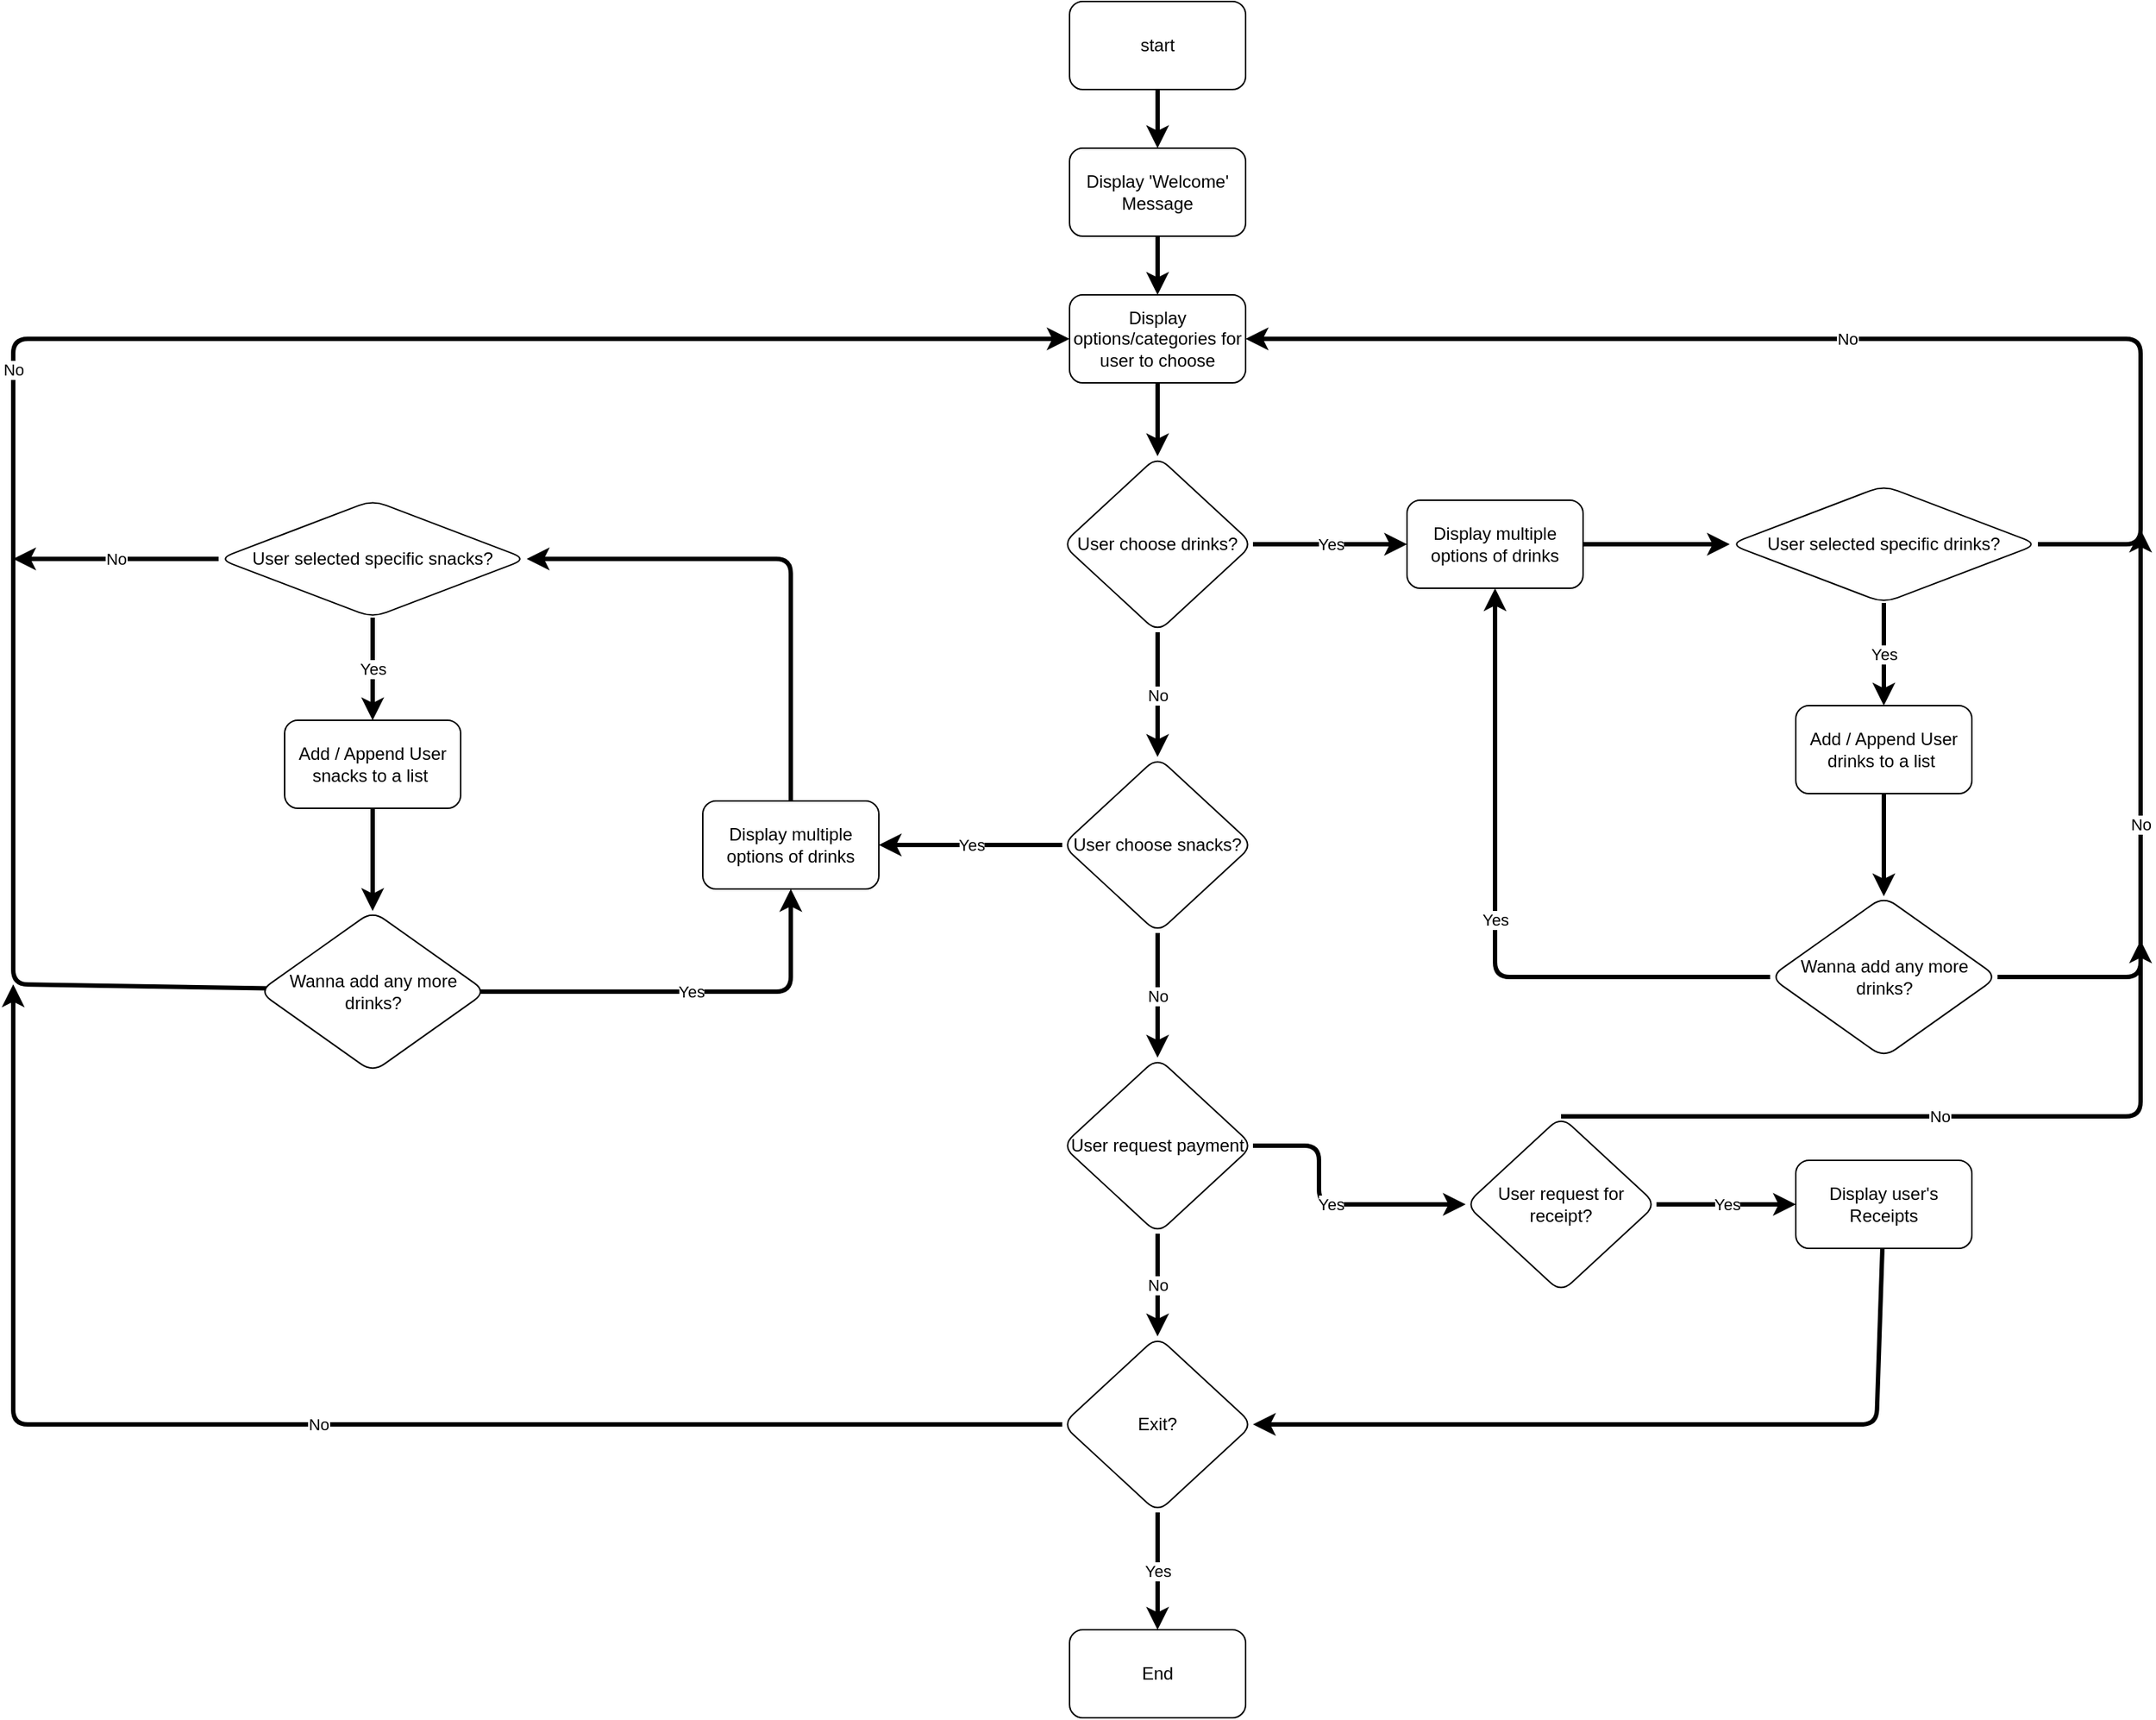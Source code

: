 <mxfile>
    <diagram id="zAN2lLd1Pw7gqP3SbwFR" name="Page-1">
        <mxGraphModel dx="2817" dy="1307" grid="0" gridSize="10" guides="1" tooltips="1" connect="1" arrows="1" fold="1" page="0" pageScale="1" pageWidth="827" pageHeight="1169" background="#ffffff" math="0" shadow="0">
            <root>
                <mxCell id="0"/>
                <mxCell id="1" parent="0"/>
                <mxCell id="4" value="" style="edgeStyle=none;html=1;strokeWidth=3;strokeColor=#000000;" parent="1" source="2" target="3" edge="1">
                    <mxGeometry relative="1" as="geometry"/>
                </mxCell>
                <mxCell id="2" value="start" style="rounded=1;whiteSpace=wrap;html=1;" parent="1" vertex="1">
                    <mxGeometry x="170" y="10" width="120" height="60" as="geometry"/>
                </mxCell>
                <mxCell id="6" value="" style="edgeStyle=none;html=1;strokeWidth=3;strokeColor=#000000;" parent="1" source="3" target="5" edge="1">
                    <mxGeometry relative="1" as="geometry"/>
                </mxCell>
                <mxCell id="3" value="Display 'Welcome' Message" style="whiteSpace=wrap;html=1;rounded=1;" parent="1" vertex="1">
                    <mxGeometry x="170" y="110" width="120" height="60" as="geometry"/>
                </mxCell>
                <mxCell id="10" value="" style="edgeStyle=none;html=1;strokeWidth=3;strokeColor=#000000;" parent="1" source="5" target="9" edge="1">
                    <mxGeometry relative="1" as="geometry"/>
                </mxCell>
                <mxCell id="5" value="Display options/categories for user to choose" style="whiteSpace=wrap;html=1;rounded=1;" parent="1" vertex="1">
                    <mxGeometry x="170" y="210" width="120" height="60" as="geometry"/>
                </mxCell>
                <mxCell id="9" value="User choose drinks?" style="rhombus;whiteSpace=wrap;html=1;rounded=1;" parent="1" vertex="1">
                    <mxGeometry x="165" y="320" width="130" height="120" as="geometry"/>
                </mxCell>
                <mxCell id="11" value="User choose snacks?" style="rhombus;whiteSpace=wrap;html=1;rounded=1;" parent="1" vertex="1">
                    <mxGeometry x="165" y="525" width="130" height="120" as="geometry"/>
                </mxCell>
                <mxCell id="12" value="Exit?" style="rhombus;whiteSpace=wrap;html=1;rounded=1;" parent="1" vertex="1">
                    <mxGeometry x="165" y="920" width="130" height="120" as="geometry"/>
                </mxCell>
                <mxCell id="15" value="" style="endArrow=classic;html=1;exitX=1;exitY=0.5;exitDx=0;exitDy=0;entryX=0;entryY=0.5;entryDx=0;entryDy=0;strokeWidth=3;strokeColor=#000000;" parent="1" source="9" target="17" edge="1">
                    <mxGeometry relative="1" as="geometry">
                        <mxPoint x="314" y="379.5" as="sourcePoint"/>
                        <mxPoint x="390" y="380" as="targetPoint"/>
                    </mxGeometry>
                </mxCell>
                <mxCell id="16" value="Yes" style="edgeLabel;resizable=0;html=1;align=center;verticalAlign=middle;" parent="15" connectable="0" vertex="1">
                    <mxGeometry relative="1" as="geometry"/>
                </mxCell>
                <mxCell id="20" value="" style="edgeStyle=none;html=1;strokeWidth=3;strokeColor=#000000;" parent="1" source="17" target="19" edge="1">
                    <mxGeometry relative="1" as="geometry"/>
                </mxCell>
                <mxCell id="17" value="Display multiple options of drinks" style="whiteSpace=wrap;html=1;rounded=1;" parent="1" vertex="1">
                    <mxGeometry x="400" y="350" width="120" height="60" as="geometry"/>
                </mxCell>
                <mxCell id="19" value="User selected specific drinks?" style="rhombus;whiteSpace=wrap;html=1;rounded=1;" parent="1" vertex="1">
                    <mxGeometry x="620" y="340" width="210" height="80" as="geometry"/>
                </mxCell>
                <mxCell id="21" value="" style="endArrow=classic;html=1;exitX=0.5;exitY=1;exitDx=0;exitDy=0;strokeWidth=3;strokeColor=#000000;" parent="1" source="19" edge="1">
                    <mxGeometry relative="1" as="geometry">
                        <mxPoint x="620" y="460" as="sourcePoint"/>
                        <mxPoint x="725" y="490" as="targetPoint"/>
                    </mxGeometry>
                </mxCell>
                <mxCell id="22" value="Yes" style="edgeLabel;resizable=0;html=1;align=center;verticalAlign=middle;" parent="21" connectable="0" vertex="1">
                    <mxGeometry relative="1" as="geometry"/>
                </mxCell>
                <mxCell id="25" value="" style="edgeStyle=none;html=1;strokeWidth=3;strokeColor=#000000;" parent="1" source="23" target="24" edge="1">
                    <mxGeometry relative="1" as="geometry"/>
                </mxCell>
                <mxCell id="23" value="Add / Append User drinks to a list&amp;nbsp;" style="whiteSpace=wrap;html=1;rounded=1;" parent="1" vertex="1">
                    <mxGeometry x="665" y="490" width="120" height="60" as="geometry"/>
                </mxCell>
                <mxCell id="24" value="Wanna add any more drinks?" style="rhombus;whiteSpace=wrap;html=1;rounded=1;" parent="1" vertex="1">
                    <mxGeometry x="647.5" y="620" width="155" height="110" as="geometry"/>
                </mxCell>
                <mxCell id="26" value="" style="endArrow=classic;html=1;exitX=0;exitY=0.5;exitDx=0;exitDy=0;entryX=0.5;entryY=1;entryDx=0;entryDy=0;strokeWidth=3;strokeColor=#000000;" parent="1" source="24" target="17" edge="1">
                    <mxGeometry relative="1" as="geometry">
                        <mxPoint x="580" y="630" as="sourcePoint"/>
                        <mxPoint x="450" y="420" as="targetPoint"/>
                        <Array as="points">
                            <mxPoint x="460" y="675"/>
                        </Array>
                    </mxGeometry>
                </mxCell>
                <mxCell id="27" value="Yes" style="edgeLabel;resizable=0;html=1;align=center;verticalAlign=middle;" parent="26" connectable="0" vertex="1">
                    <mxGeometry relative="1" as="geometry"/>
                </mxCell>
                <mxCell id="29" value="" style="endArrow=classic;html=1;exitX=1;exitY=0.5;exitDx=0;exitDy=0;entryX=1;entryY=0.5;entryDx=0;entryDy=0;strokeWidth=3;strokeColor=#000000;" parent="1" source="19" target="5" edge="1">
                    <mxGeometry relative="1" as="geometry">
                        <mxPoint x="780" y="410" as="sourcePoint"/>
                        <mxPoint x="780" y="480" as="targetPoint"/>
                        <Array as="points">
                            <mxPoint x="900" y="380"/>
                            <mxPoint x="900" y="240"/>
                        </Array>
                    </mxGeometry>
                </mxCell>
                <mxCell id="30" value="No" style="edgeLabel;resizable=0;html=1;align=center;verticalAlign=middle;" parent="29" connectable="0" vertex="1">
                    <mxGeometry relative="1" as="geometry"/>
                </mxCell>
                <mxCell id="31" value="" style="endArrow=classic;html=1;exitX=1;exitY=0.5;exitDx=0;exitDy=0;strokeWidth=3;strokeColor=#000000;" parent="1" source="24" edge="1">
                    <mxGeometry relative="1" as="geometry">
                        <mxPoint x="790" y="420" as="sourcePoint"/>
                        <mxPoint x="900" y="370" as="targetPoint"/>
                        <Array as="points">
                            <mxPoint x="900" y="675"/>
                        </Array>
                    </mxGeometry>
                </mxCell>
                <mxCell id="32" value="No" style="edgeLabel;resizable=0;html=1;align=center;verticalAlign=middle;" parent="31" connectable="0" vertex="1">
                    <mxGeometry relative="1" as="geometry"/>
                </mxCell>
                <mxCell id="34" value="" style="endArrow=classic;html=1;exitX=0.5;exitY=1;exitDx=0;exitDy=0;entryX=0.5;entryY=0;entryDx=0;entryDy=0;strokeWidth=3;strokeColor=#000000;" parent="1" source="9" target="11" edge="1">
                    <mxGeometry relative="1" as="geometry">
                        <mxPoint x="260" y="460" as="sourcePoint"/>
                        <mxPoint x="490" y="600" as="targetPoint"/>
                        <Array as="points"/>
                    </mxGeometry>
                </mxCell>
                <mxCell id="35" value="No" style="edgeLabel;resizable=0;html=1;align=center;verticalAlign=middle;" parent="34" connectable="0" vertex="1">
                    <mxGeometry relative="1" as="geometry"/>
                </mxCell>
                <mxCell id="39" value="User selected specific snacks?" style="rhombus;whiteSpace=wrap;html=1;rounded=1;" parent="1" vertex="1">
                    <mxGeometry x="-410.0" y="350" width="210" height="80" as="geometry"/>
                </mxCell>
                <mxCell id="40" value="" style="endArrow=classic;html=1;exitX=0.5;exitY=1;exitDx=0;exitDy=0;strokeWidth=3;strokeColor=#000000;" parent="1" source="39" edge="1">
                    <mxGeometry relative="1" as="geometry">
                        <mxPoint x="-410.0" y="470" as="sourcePoint"/>
                        <mxPoint x="-305.0" y="500" as="targetPoint"/>
                    </mxGeometry>
                </mxCell>
                <mxCell id="41" value="Yes" style="edgeLabel;resizable=0;html=1;align=center;verticalAlign=middle;" parent="40" connectable="0" vertex="1">
                    <mxGeometry relative="1" as="geometry"/>
                </mxCell>
                <mxCell id="42" value="" style="edgeStyle=none;html=1;entryX=0.5;entryY=0;entryDx=0;entryDy=0;strokeWidth=3;strokeColor=#000000;" parent="1" source="43" target="48" edge="1">
                    <mxGeometry relative="1" as="geometry">
                        <mxPoint x="-305.0" y="630" as="targetPoint"/>
                    </mxGeometry>
                </mxCell>
                <mxCell id="43" value="Add / Append User snacks to a list&amp;nbsp;" style="whiteSpace=wrap;html=1;rounded=1;" parent="1" vertex="1">
                    <mxGeometry x="-365.0" y="500" width="120" height="60" as="geometry"/>
                </mxCell>
                <mxCell id="46" value="" style="endArrow=classic;html=1;exitX=1;exitY=0.5;exitDx=0;exitDy=0;entryX=0;entryY=0.5;entryDx=0;entryDy=0;strokeWidth=3;strokeColor=#000000;" parent="1" source="48" target="5" edge="1">
                    <mxGeometry relative="1" as="geometry">
                        <mxPoint x="-227.5" y="685" as="sourcePoint"/>
                        <mxPoint x="-170.0" y="450" as="targetPoint"/>
                        <Array as="points">
                            <mxPoint x="-550" y="680"/>
                            <mxPoint x="-550" y="240"/>
                        </Array>
                    </mxGeometry>
                </mxCell>
                <mxCell id="47" value="No" style="edgeLabel;resizable=0;html=1;align=center;verticalAlign=middle;" parent="46" connectable="0" vertex="1">
                    <mxGeometry relative="1" as="geometry"/>
                </mxCell>
                <mxCell id="48" value="Wanna add any more drinks?" style="rhombus;whiteSpace=wrap;html=1;rounded=1;" parent="1" vertex="1">
                    <mxGeometry x="-382.5" y="630" width="155" height="110" as="geometry"/>
                </mxCell>
                <mxCell id="52" style="edgeStyle=none;html=1;entryX=1;entryY=0.5;entryDx=0;entryDy=0;strokeWidth=3;strokeColor=#000000;" parent="1" source="49" target="39" edge="1">
                    <mxGeometry relative="1" as="geometry">
                        <Array as="points">
                            <mxPoint x="-20" y="390"/>
                        </Array>
                    </mxGeometry>
                </mxCell>
                <mxCell id="49" value="Display multiple options of drinks" style="whiteSpace=wrap;html=1;rounded=1;" parent="1" vertex="1">
                    <mxGeometry x="-80.0" y="555" width="120" height="60" as="geometry"/>
                </mxCell>
                <mxCell id="50" value="" style="endArrow=classic;html=1;exitX=0;exitY=0.5;exitDx=0;exitDy=0;entryX=1;entryY=0.5;entryDx=0;entryDy=0;strokeWidth=3;strokeColor=#000000;" parent="1" source="11" target="49" edge="1">
                    <mxGeometry relative="1" as="geometry">
                        <mxPoint x="-295" y="440" as="sourcePoint"/>
                        <mxPoint x="-295" y="510" as="targetPoint"/>
                    </mxGeometry>
                </mxCell>
                <mxCell id="51" value="Yes" style="edgeLabel;resizable=0;html=1;align=center;verticalAlign=middle;" parent="50" connectable="0" vertex="1">
                    <mxGeometry relative="1" as="geometry"/>
                </mxCell>
                <mxCell id="53" value="" style="endArrow=classic;html=1;exitX=1;exitY=0.5;exitDx=0;exitDy=0;entryX=0.5;entryY=1;entryDx=0;entryDy=0;strokeWidth=3;strokeColor=#000000;" parent="1" source="48" target="49" edge="1">
                    <mxGeometry relative="1" as="geometry">
                        <mxPoint x="-382.5" y="685" as="sourcePoint"/>
                        <mxPoint x="-570" y="420" as="targetPoint"/>
                        <Array as="points">
                            <mxPoint x="-20" y="685"/>
                        </Array>
                    </mxGeometry>
                </mxCell>
                <mxCell id="54" value="Yes" style="edgeLabel;resizable=0;html=1;align=center;verticalAlign=middle;" parent="53" connectable="0" vertex="1">
                    <mxGeometry relative="1" as="geometry"/>
                </mxCell>
                <mxCell id="55" value="" style="endArrow=classic;html=1;exitX=0;exitY=0.5;exitDx=0;exitDy=0;strokeWidth=3;strokeColor=#000000;" parent="1" source="39" edge="1">
                    <mxGeometry relative="1" as="geometry">
                        <mxPoint x="-405" y="370" as="sourcePoint"/>
                        <mxPoint x="-550" y="390" as="targetPoint"/>
                    </mxGeometry>
                </mxCell>
                <mxCell id="56" value="No" style="edgeLabel;resizable=0;html=1;align=center;verticalAlign=middle;" parent="55" connectable="0" vertex="1">
                    <mxGeometry relative="1" as="geometry"/>
                </mxCell>
                <mxCell id="59" value="" style="endArrow=classic;html=1;entryX=0.5;entryY=0;entryDx=0;entryDy=0;strokeWidth=3;strokeColor=#000000;" parent="1" target="69" edge="1">
                    <mxGeometry relative="1" as="geometry">
                        <mxPoint x="230" y="645" as="sourcePoint"/>
                        <mxPoint x="230" y="750" as="targetPoint"/>
                        <Array as="points"/>
                    </mxGeometry>
                </mxCell>
                <mxCell id="60" value="No" style="edgeLabel;resizable=0;html=1;align=center;verticalAlign=middle;" parent="59" connectable="0" vertex="1">
                    <mxGeometry relative="1" as="geometry"/>
                </mxCell>
                <mxCell id="61" value="End" style="whiteSpace=wrap;html=1;rounded=1;" parent="1" vertex="1">
                    <mxGeometry x="170" y="1120" width="120" height="60" as="geometry"/>
                </mxCell>
                <mxCell id="65" value="" style="endArrow=classic;html=1;entryX=0.5;entryY=0;entryDx=0;entryDy=0;exitX=0.5;exitY=1;exitDx=0;exitDy=0;strokeWidth=3;strokeColor=#000000;" parent="1" source="12" target="61" edge="1">
                    <mxGeometry relative="1" as="geometry">
                        <mxPoint x="300" y="890" as="sourcePoint"/>
                        <mxPoint x="250" y="940" as="targetPoint"/>
                        <Array as="points"/>
                    </mxGeometry>
                </mxCell>
                <mxCell id="66" value="Yes" style="edgeLabel;resizable=0;html=1;align=center;verticalAlign=middle;" parent="65" connectable="0" vertex="1">
                    <mxGeometry relative="1" as="geometry"/>
                </mxCell>
                <mxCell id="67" value="" style="endArrow=classic;html=1;exitX=0;exitY=0.5;exitDx=0;exitDy=0;strokeWidth=3;strokeColor=#000000;" parent="1" source="12" edge="1">
                    <mxGeometry relative="1" as="geometry">
                        <mxPoint x="260" y="675" as="sourcePoint"/>
                        <mxPoint x="-550" y="680" as="targetPoint"/>
                        <Array as="points">
                            <mxPoint x="-550" y="980"/>
                        </Array>
                    </mxGeometry>
                </mxCell>
                <mxCell id="68" value="No" style="edgeLabel;resizable=0;html=1;align=center;verticalAlign=middle;" parent="67" connectable="0" vertex="1">
                    <mxGeometry relative="1" as="geometry"/>
                </mxCell>
                <mxCell id="69" value="User request payment" style="rhombus;whiteSpace=wrap;html=1;rounded=1;" parent="1" vertex="1">
                    <mxGeometry x="165" y="730" width="130" height="120" as="geometry"/>
                </mxCell>
                <mxCell id="70" value="No" style="endArrow=classic;html=1;exitX=0.5;exitY=1;exitDx=0;exitDy=0;entryX=0.5;entryY=0;entryDx=0;entryDy=0;strokeWidth=3;strokeColor=#000000;" parent="1" source="69" target="12" edge="1">
                    <mxGeometry relative="1" as="geometry">
                        <mxPoint x="340" y="860" as="sourcePoint"/>
                        <mxPoint x="460" y="870" as="targetPoint"/>
                        <Array as="points"/>
                    </mxGeometry>
                </mxCell>
                <mxCell id="72" value="Yes" style="endArrow=classic;html=1;exitX=1;exitY=0.5;exitDx=0;exitDy=0;entryX=0;entryY=0.5;entryDx=0;entryDy=0;strokeWidth=3;strokeColor=#000000;" parent="1" source="69" target="73" edge="1">
                    <mxGeometry relative="1" as="geometry">
                        <mxPoint x="240" y="860" as="sourcePoint"/>
                        <mxPoint x="420" y="790" as="targetPoint"/>
                        <Array as="points">
                            <mxPoint x="340" y="790"/>
                            <mxPoint x="340" y="830"/>
                        </Array>
                    </mxGeometry>
                </mxCell>
                <mxCell id="73" value="User request for receipt?" style="rhombus;whiteSpace=wrap;html=1;rounded=1;" parent="1" vertex="1">
                    <mxGeometry x="440" y="770" width="130" height="120" as="geometry"/>
                </mxCell>
                <mxCell id="74" value="Yes" style="endArrow=classic;html=1;exitX=1;exitY=0.5;exitDx=0;exitDy=0;entryX=0;entryY=0.5;entryDx=0;entryDy=0;strokeWidth=3;strokeColor=#000000;" parent="1" source="73" target="76" edge="1">
                    <mxGeometry relative="1" as="geometry">
                        <mxPoint x="305" y="800" as="sourcePoint"/>
                        <mxPoint x="610" y="790" as="targetPoint"/>
                        <Array as="points"/>
                    </mxGeometry>
                </mxCell>
                <mxCell id="77" style="edgeStyle=none;hachureGap=4;html=1;fontFamily=Architects Daughter;fontSource=https%3A%2F%2Ffonts.googleapis.com%2Fcss%3Ffamily%3DArchitects%2BDaughter;fontSize=16;entryX=1;entryY=0.5;entryDx=0;entryDy=0;strokeWidth=3;strokeColor=#000000;" parent="1" source="76" target="12" edge="1">
                    <mxGeometry relative="1" as="geometry">
                        <mxPoint x="500" y="930" as="targetPoint"/>
                        <Array as="points">
                            <mxPoint x="720" y="980"/>
                        </Array>
                    </mxGeometry>
                </mxCell>
                <mxCell id="76" value="Display user's Receipts" style="whiteSpace=wrap;html=1;rounded=1;" parent="1" vertex="1">
                    <mxGeometry x="665" y="800" width="120" height="60" as="geometry"/>
                </mxCell>
                <mxCell id="78" value="No" style="endArrow=classic;html=1;exitX=0.5;exitY=0;exitDx=0;exitDy=0;strokeWidth=3;strokeColor=#000000;" parent="1" source="73" edge="1">
                    <mxGeometry relative="1" as="geometry">
                        <mxPoint x="240" y="860" as="sourcePoint"/>
                        <mxPoint x="900" y="650" as="targetPoint"/>
                        <Array as="points">
                            <mxPoint x="900" y="770"/>
                        </Array>
                    </mxGeometry>
                </mxCell>
            </root>
        </mxGraphModel>
    </diagram>
</mxfile>
